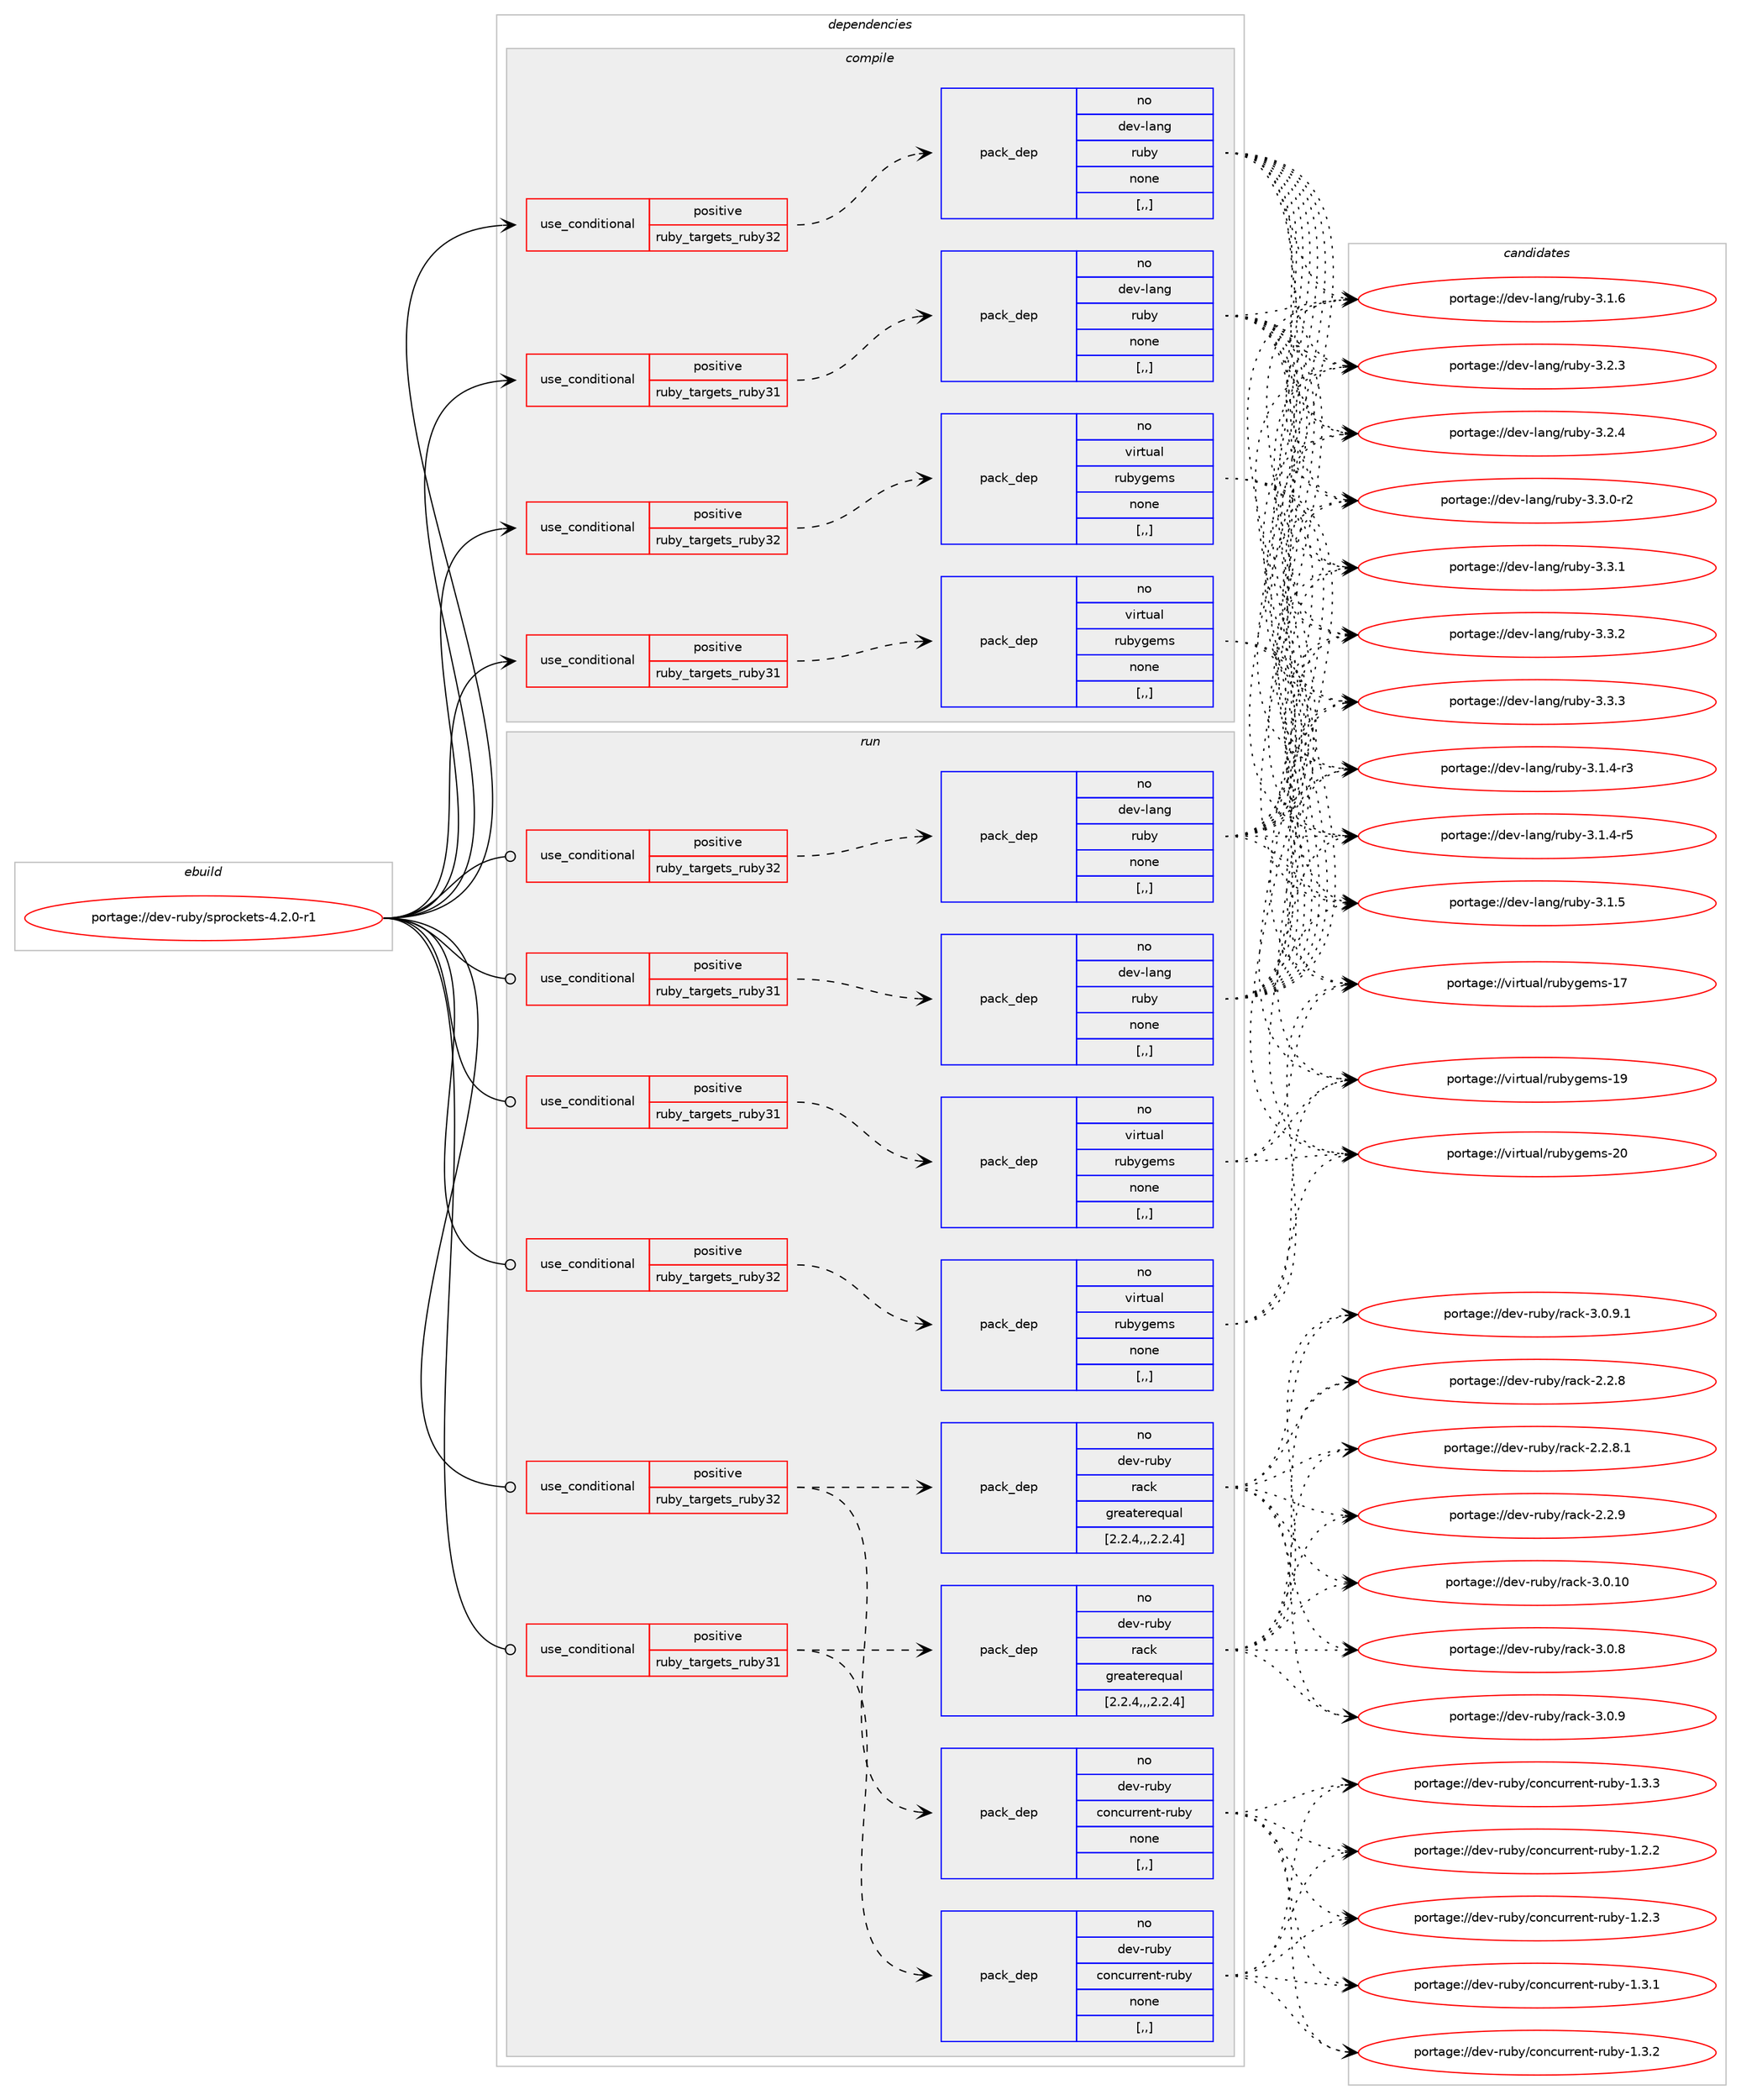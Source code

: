 digraph prolog {

# *************
# Graph options
# *************

newrank=true;
concentrate=true;
compound=true;
graph [rankdir=LR,fontname=Helvetica,fontsize=10,ranksep=1.5];#, ranksep=2.5, nodesep=0.2];
edge  [arrowhead=vee];
node  [fontname=Helvetica,fontsize=10];

# **********
# The ebuild
# **********

subgraph cluster_leftcol {
color=gray;
rank=same;
label=<<i>ebuild</i>>;
id [label="portage://dev-ruby/sprockets-4.2.0-r1", color=red, width=4, href="../dev-ruby/sprockets-4.2.0-r1.svg"];
}

# ****************
# The dependencies
# ****************

subgraph cluster_midcol {
color=gray;
label=<<i>dependencies</i>>;
subgraph cluster_compile {
fillcolor="#eeeeee";
style=filled;
label=<<i>compile</i>>;
subgraph cond55541 {
dependency199794 [label=<<TABLE BORDER="0" CELLBORDER="1" CELLSPACING="0" CELLPADDING="4"><TR><TD ROWSPAN="3" CELLPADDING="10">use_conditional</TD></TR><TR><TD>positive</TD></TR><TR><TD>ruby_targets_ruby31</TD></TR></TABLE>>, shape=none, color=red];
subgraph pack142884 {
dependency199795 [label=<<TABLE BORDER="0" CELLBORDER="1" CELLSPACING="0" CELLPADDING="4" WIDTH="220"><TR><TD ROWSPAN="6" CELLPADDING="30">pack_dep</TD></TR><TR><TD WIDTH="110">no</TD></TR><TR><TD>dev-lang</TD></TR><TR><TD>ruby</TD></TR><TR><TD>none</TD></TR><TR><TD>[,,]</TD></TR></TABLE>>, shape=none, color=blue];
}
dependency199794:e -> dependency199795:w [weight=20,style="dashed",arrowhead="vee"];
}
id:e -> dependency199794:w [weight=20,style="solid",arrowhead="vee"];
subgraph cond55542 {
dependency199796 [label=<<TABLE BORDER="0" CELLBORDER="1" CELLSPACING="0" CELLPADDING="4"><TR><TD ROWSPAN="3" CELLPADDING="10">use_conditional</TD></TR><TR><TD>positive</TD></TR><TR><TD>ruby_targets_ruby31</TD></TR></TABLE>>, shape=none, color=red];
subgraph pack142885 {
dependency199797 [label=<<TABLE BORDER="0" CELLBORDER="1" CELLSPACING="0" CELLPADDING="4" WIDTH="220"><TR><TD ROWSPAN="6" CELLPADDING="30">pack_dep</TD></TR><TR><TD WIDTH="110">no</TD></TR><TR><TD>virtual</TD></TR><TR><TD>rubygems</TD></TR><TR><TD>none</TD></TR><TR><TD>[,,]</TD></TR></TABLE>>, shape=none, color=blue];
}
dependency199796:e -> dependency199797:w [weight=20,style="dashed",arrowhead="vee"];
}
id:e -> dependency199796:w [weight=20,style="solid",arrowhead="vee"];
subgraph cond55543 {
dependency199798 [label=<<TABLE BORDER="0" CELLBORDER="1" CELLSPACING="0" CELLPADDING="4"><TR><TD ROWSPAN="3" CELLPADDING="10">use_conditional</TD></TR><TR><TD>positive</TD></TR><TR><TD>ruby_targets_ruby32</TD></TR></TABLE>>, shape=none, color=red];
subgraph pack142886 {
dependency199799 [label=<<TABLE BORDER="0" CELLBORDER="1" CELLSPACING="0" CELLPADDING="4" WIDTH="220"><TR><TD ROWSPAN="6" CELLPADDING="30">pack_dep</TD></TR><TR><TD WIDTH="110">no</TD></TR><TR><TD>dev-lang</TD></TR><TR><TD>ruby</TD></TR><TR><TD>none</TD></TR><TR><TD>[,,]</TD></TR></TABLE>>, shape=none, color=blue];
}
dependency199798:e -> dependency199799:w [weight=20,style="dashed",arrowhead="vee"];
}
id:e -> dependency199798:w [weight=20,style="solid",arrowhead="vee"];
subgraph cond55544 {
dependency199800 [label=<<TABLE BORDER="0" CELLBORDER="1" CELLSPACING="0" CELLPADDING="4"><TR><TD ROWSPAN="3" CELLPADDING="10">use_conditional</TD></TR><TR><TD>positive</TD></TR><TR><TD>ruby_targets_ruby32</TD></TR></TABLE>>, shape=none, color=red];
subgraph pack142887 {
dependency199801 [label=<<TABLE BORDER="0" CELLBORDER="1" CELLSPACING="0" CELLPADDING="4" WIDTH="220"><TR><TD ROWSPAN="6" CELLPADDING="30">pack_dep</TD></TR><TR><TD WIDTH="110">no</TD></TR><TR><TD>virtual</TD></TR><TR><TD>rubygems</TD></TR><TR><TD>none</TD></TR><TR><TD>[,,]</TD></TR></TABLE>>, shape=none, color=blue];
}
dependency199800:e -> dependency199801:w [weight=20,style="dashed",arrowhead="vee"];
}
id:e -> dependency199800:w [weight=20,style="solid",arrowhead="vee"];
}
subgraph cluster_compileandrun {
fillcolor="#eeeeee";
style=filled;
label=<<i>compile and run</i>>;
}
subgraph cluster_run {
fillcolor="#eeeeee";
style=filled;
label=<<i>run</i>>;
subgraph cond55545 {
dependency199802 [label=<<TABLE BORDER="0" CELLBORDER="1" CELLSPACING="0" CELLPADDING="4"><TR><TD ROWSPAN="3" CELLPADDING="10">use_conditional</TD></TR><TR><TD>positive</TD></TR><TR><TD>ruby_targets_ruby31</TD></TR></TABLE>>, shape=none, color=red];
subgraph pack142888 {
dependency199803 [label=<<TABLE BORDER="0" CELLBORDER="1" CELLSPACING="0" CELLPADDING="4" WIDTH="220"><TR><TD ROWSPAN="6" CELLPADDING="30">pack_dep</TD></TR><TR><TD WIDTH="110">no</TD></TR><TR><TD>dev-lang</TD></TR><TR><TD>ruby</TD></TR><TR><TD>none</TD></TR><TR><TD>[,,]</TD></TR></TABLE>>, shape=none, color=blue];
}
dependency199802:e -> dependency199803:w [weight=20,style="dashed",arrowhead="vee"];
}
id:e -> dependency199802:w [weight=20,style="solid",arrowhead="odot"];
subgraph cond55546 {
dependency199804 [label=<<TABLE BORDER="0" CELLBORDER="1" CELLSPACING="0" CELLPADDING="4"><TR><TD ROWSPAN="3" CELLPADDING="10">use_conditional</TD></TR><TR><TD>positive</TD></TR><TR><TD>ruby_targets_ruby31</TD></TR></TABLE>>, shape=none, color=red];
subgraph pack142889 {
dependency199805 [label=<<TABLE BORDER="0" CELLBORDER="1" CELLSPACING="0" CELLPADDING="4" WIDTH="220"><TR><TD ROWSPAN="6" CELLPADDING="30">pack_dep</TD></TR><TR><TD WIDTH="110">no</TD></TR><TR><TD>dev-ruby</TD></TR><TR><TD>concurrent-ruby</TD></TR><TR><TD>none</TD></TR><TR><TD>[,,]</TD></TR></TABLE>>, shape=none, color=blue];
}
dependency199804:e -> dependency199805:w [weight=20,style="dashed",arrowhead="vee"];
subgraph pack142890 {
dependency199806 [label=<<TABLE BORDER="0" CELLBORDER="1" CELLSPACING="0" CELLPADDING="4" WIDTH="220"><TR><TD ROWSPAN="6" CELLPADDING="30">pack_dep</TD></TR><TR><TD WIDTH="110">no</TD></TR><TR><TD>dev-ruby</TD></TR><TR><TD>rack</TD></TR><TR><TD>greaterequal</TD></TR><TR><TD>[2.2.4,,,2.2.4]</TD></TR></TABLE>>, shape=none, color=blue];
}
dependency199804:e -> dependency199806:w [weight=20,style="dashed",arrowhead="vee"];
}
id:e -> dependency199804:w [weight=20,style="solid",arrowhead="odot"];
subgraph cond55547 {
dependency199807 [label=<<TABLE BORDER="0" CELLBORDER="1" CELLSPACING="0" CELLPADDING="4"><TR><TD ROWSPAN="3" CELLPADDING="10">use_conditional</TD></TR><TR><TD>positive</TD></TR><TR><TD>ruby_targets_ruby31</TD></TR></TABLE>>, shape=none, color=red];
subgraph pack142891 {
dependency199808 [label=<<TABLE BORDER="0" CELLBORDER="1" CELLSPACING="0" CELLPADDING="4" WIDTH="220"><TR><TD ROWSPAN="6" CELLPADDING="30">pack_dep</TD></TR><TR><TD WIDTH="110">no</TD></TR><TR><TD>virtual</TD></TR><TR><TD>rubygems</TD></TR><TR><TD>none</TD></TR><TR><TD>[,,]</TD></TR></TABLE>>, shape=none, color=blue];
}
dependency199807:e -> dependency199808:w [weight=20,style="dashed",arrowhead="vee"];
}
id:e -> dependency199807:w [weight=20,style="solid",arrowhead="odot"];
subgraph cond55548 {
dependency199809 [label=<<TABLE BORDER="0" CELLBORDER="1" CELLSPACING="0" CELLPADDING="4"><TR><TD ROWSPAN="3" CELLPADDING="10">use_conditional</TD></TR><TR><TD>positive</TD></TR><TR><TD>ruby_targets_ruby32</TD></TR></TABLE>>, shape=none, color=red];
subgraph pack142892 {
dependency199810 [label=<<TABLE BORDER="0" CELLBORDER="1" CELLSPACING="0" CELLPADDING="4" WIDTH="220"><TR><TD ROWSPAN="6" CELLPADDING="30">pack_dep</TD></TR><TR><TD WIDTH="110">no</TD></TR><TR><TD>dev-lang</TD></TR><TR><TD>ruby</TD></TR><TR><TD>none</TD></TR><TR><TD>[,,]</TD></TR></TABLE>>, shape=none, color=blue];
}
dependency199809:e -> dependency199810:w [weight=20,style="dashed",arrowhead="vee"];
}
id:e -> dependency199809:w [weight=20,style="solid",arrowhead="odot"];
subgraph cond55549 {
dependency199811 [label=<<TABLE BORDER="0" CELLBORDER="1" CELLSPACING="0" CELLPADDING="4"><TR><TD ROWSPAN="3" CELLPADDING="10">use_conditional</TD></TR><TR><TD>positive</TD></TR><TR><TD>ruby_targets_ruby32</TD></TR></TABLE>>, shape=none, color=red];
subgraph pack142893 {
dependency199812 [label=<<TABLE BORDER="0" CELLBORDER="1" CELLSPACING="0" CELLPADDING="4" WIDTH="220"><TR><TD ROWSPAN="6" CELLPADDING="30">pack_dep</TD></TR><TR><TD WIDTH="110">no</TD></TR><TR><TD>dev-ruby</TD></TR><TR><TD>concurrent-ruby</TD></TR><TR><TD>none</TD></TR><TR><TD>[,,]</TD></TR></TABLE>>, shape=none, color=blue];
}
dependency199811:e -> dependency199812:w [weight=20,style="dashed",arrowhead="vee"];
subgraph pack142894 {
dependency199813 [label=<<TABLE BORDER="0" CELLBORDER="1" CELLSPACING="0" CELLPADDING="4" WIDTH="220"><TR><TD ROWSPAN="6" CELLPADDING="30">pack_dep</TD></TR><TR><TD WIDTH="110">no</TD></TR><TR><TD>dev-ruby</TD></TR><TR><TD>rack</TD></TR><TR><TD>greaterequal</TD></TR><TR><TD>[2.2.4,,,2.2.4]</TD></TR></TABLE>>, shape=none, color=blue];
}
dependency199811:e -> dependency199813:w [weight=20,style="dashed",arrowhead="vee"];
}
id:e -> dependency199811:w [weight=20,style="solid",arrowhead="odot"];
subgraph cond55550 {
dependency199814 [label=<<TABLE BORDER="0" CELLBORDER="1" CELLSPACING="0" CELLPADDING="4"><TR><TD ROWSPAN="3" CELLPADDING="10">use_conditional</TD></TR><TR><TD>positive</TD></TR><TR><TD>ruby_targets_ruby32</TD></TR></TABLE>>, shape=none, color=red];
subgraph pack142895 {
dependency199815 [label=<<TABLE BORDER="0" CELLBORDER="1" CELLSPACING="0" CELLPADDING="4" WIDTH="220"><TR><TD ROWSPAN="6" CELLPADDING="30">pack_dep</TD></TR><TR><TD WIDTH="110">no</TD></TR><TR><TD>virtual</TD></TR><TR><TD>rubygems</TD></TR><TR><TD>none</TD></TR><TR><TD>[,,]</TD></TR></TABLE>>, shape=none, color=blue];
}
dependency199814:e -> dependency199815:w [weight=20,style="dashed",arrowhead="vee"];
}
id:e -> dependency199814:w [weight=20,style="solid",arrowhead="odot"];
}
}

# **************
# The candidates
# **************

subgraph cluster_choices {
rank=same;
color=gray;
label=<<i>candidates</i>>;

subgraph choice142884 {
color=black;
nodesep=1;
choice100101118451089711010347114117981214551464946524511451 [label="portage://dev-lang/ruby-3.1.4-r3", color=red, width=4,href="../dev-lang/ruby-3.1.4-r3.svg"];
choice100101118451089711010347114117981214551464946524511453 [label="portage://dev-lang/ruby-3.1.4-r5", color=red, width=4,href="../dev-lang/ruby-3.1.4-r5.svg"];
choice10010111845108971101034711411798121455146494653 [label="portage://dev-lang/ruby-3.1.5", color=red, width=4,href="../dev-lang/ruby-3.1.5.svg"];
choice10010111845108971101034711411798121455146494654 [label="portage://dev-lang/ruby-3.1.6", color=red, width=4,href="../dev-lang/ruby-3.1.6.svg"];
choice10010111845108971101034711411798121455146504651 [label="portage://dev-lang/ruby-3.2.3", color=red, width=4,href="../dev-lang/ruby-3.2.3.svg"];
choice10010111845108971101034711411798121455146504652 [label="portage://dev-lang/ruby-3.2.4", color=red, width=4,href="../dev-lang/ruby-3.2.4.svg"];
choice100101118451089711010347114117981214551465146484511450 [label="portage://dev-lang/ruby-3.3.0-r2", color=red, width=4,href="../dev-lang/ruby-3.3.0-r2.svg"];
choice10010111845108971101034711411798121455146514649 [label="portage://dev-lang/ruby-3.3.1", color=red, width=4,href="../dev-lang/ruby-3.3.1.svg"];
choice10010111845108971101034711411798121455146514650 [label="portage://dev-lang/ruby-3.3.2", color=red, width=4,href="../dev-lang/ruby-3.3.2.svg"];
choice10010111845108971101034711411798121455146514651 [label="portage://dev-lang/ruby-3.3.3", color=red, width=4,href="../dev-lang/ruby-3.3.3.svg"];
dependency199795:e -> choice100101118451089711010347114117981214551464946524511451:w [style=dotted,weight="100"];
dependency199795:e -> choice100101118451089711010347114117981214551464946524511453:w [style=dotted,weight="100"];
dependency199795:e -> choice10010111845108971101034711411798121455146494653:w [style=dotted,weight="100"];
dependency199795:e -> choice10010111845108971101034711411798121455146494654:w [style=dotted,weight="100"];
dependency199795:e -> choice10010111845108971101034711411798121455146504651:w [style=dotted,weight="100"];
dependency199795:e -> choice10010111845108971101034711411798121455146504652:w [style=dotted,weight="100"];
dependency199795:e -> choice100101118451089711010347114117981214551465146484511450:w [style=dotted,weight="100"];
dependency199795:e -> choice10010111845108971101034711411798121455146514649:w [style=dotted,weight="100"];
dependency199795:e -> choice10010111845108971101034711411798121455146514650:w [style=dotted,weight="100"];
dependency199795:e -> choice10010111845108971101034711411798121455146514651:w [style=dotted,weight="100"];
}
subgraph choice142885 {
color=black;
nodesep=1;
choice118105114116117971084711411798121103101109115454955 [label="portage://virtual/rubygems-17", color=red, width=4,href="../virtual/rubygems-17.svg"];
choice118105114116117971084711411798121103101109115454957 [label="portage://virtual/rubygems-19", color=red, width=4,href="../virtual/rubygems-19.svg"];
choice118105114116117971084711411798121103101109115455048 [label="portage://virtual/rubygems-20", color=red, width=4,href="../virtual/rubygems-20.svg"];
dependency199797:e -> choice118105114116117971084711411798121103101109115454955:w [style=dotted,weight="100"];
dependency199797:e -> choice118105114116117971084711411798121103101109115454957:w [style=dotted,weight="100"];
dependency199797:e -> choice118105114116117971084711411798121103101109115455048:w [style=dotted,weight="100"];
}
subgraph choice142886 {
color=black;
nodesep=1;
choice100101118451089711010347114117981214551464946524511451 [label="portage://dev-lang/ruby-3.1.4-r3", color=red, width=4,href="../dev-lang/ruby-3.1.4-r3.svg"];
choice100101118451089711010347114117981214551464946524511453 [label="portage://dev-lang/ruby-3.1.4-r5", color=red, width=4,href="../dev-lang/ruby-3.1.4-r5.svg"];
choice10010111845108971101034711411798121455146494653 [label="portage://dev-lang/ruby-3.1.5", color=red, width=4,href="../dev-lang/ruby-3.1.5.svg"];
choice10010111845108971101034711411798121455146494654 [label="portage://dev-lang/ruby-3.1.6", color=red, width=4,href="../dev-lang/ruby-3.1.6.svg"];
choice10010111845108971101034711411798121455146504651 [label="portage://dev-lang/ruby-3.2.3", color=red, width=4,href="../dev-lang/ruby-3.2.3.svg"];
choice10010111845108971101034711411798121455146504652 [label="portage://dev-lang/ruby-3.2.4", color=red, width=4,href="../dev-lang/ruby-3.2.4.svg"];
choice100101118451089711010347114117981214551465146484511450 [label="portage://dev-lang/ruby-3.3.0-r2", color=red, width=4,href="../dev-lang/ruby-3.3.0-r2.svg"];
choice10010111845108971101034711411798121455146514649 [label="portage://dev-lang/ruby-3.3.1", color=red, width=4,href="../dev-lang/ruby-3.3.1.svg"];
choice10010111845108971101034711411798121455146514650 [label="portage://dev-lang/ruby-3.3.2", color=red, width=4,href="../dev-lang/ruby-3.3.2.svg"];
choice10010111845108971101034711411798121455146514651 [label="portage://dev-lang/ruby-3.3.3", color=red, width=4,href="../dev-lang/ruby-3.3.3.svg"];
dependency199799:e -> choice100101118451089711010347114117981214551464946524511451:w [style=dotted,weight="100"];
dependency199799:e -> choice100101118451089711010347114117981214551464946524511453:w [style=dotted,weight="100"];
dependency199799:e -> choice10010111845108971101034711411798121455146494653:w [style=dotted,weight="100"];
dependency199799:e -> choice10010111845108971101034711411798121455146494654:w [style=dotted,weight="100"];
dependency199799:e -> choice10010111845108971101034711411798121455146504651:w [style=dotted,weight="100"];
dependency199799:e -> choice10010111845108971101034711411798121455146504652:w [style=dotted,weight="100"];
dependency199799:e -> choice100101118451089711010347114117981214551465146484511450:w [style=dotted,weight="100"];
dependency199799:e -> choice10010111845108971101034711411798121455146514649:w [style=dotted,weight="100"];
dependency199799:e -> choice10010111845108971101034711411798121455146514650:w [style=dotted,weight="100"];
dependency199799:e -> choice10010111845108971101034711411798121455146514651:w [style=dotted,weight="100"];
}
subgraph choice142887 {
color=black;
nodesep=1;
choice118105114116117971084711411798121103101109115454955 [label="portage://virtual/rubygems-17", color=red, width=4,href="../virtual/rubygems-17.svg"];
choice118105114116117971084711411798121103101109115454957 [label="portage://virtual/rubygems-19", color=red, width=4,href="../virtual/rubygems-19.svg"];
choice118105114116117971084711411798121103101109115455048 [label="portage://virtual/rubygems-20", color=red, width=4,href="../virtual/rubygems-20.svg"];
dependency199801:e -> choice118105114116117971084711411798121103101109115454955:w [style=dotted,weight="100"];
dependency199801:e -> choice118105114116117971084711411798121103101109115454957:w [style=dotted,weight="100"];
dependency199801:e -> choice118105114116117971084711411798121103101109115455048:w [style=dotted,weight="100"];
}
subgraph choice142888 {
color=black;
nodesep=1;
choice100101118451089711010347114117981214551464946524511451 [label="portage://dev-lang/ruby-3.1.4-r3", color=red, width=4,href="../dev-lang/ruby-3.1.4-r3.svg"];
choice100101118451089711010347114117981214551464946524511453 [label="portage://dev-lang/ruby-3.1.4-r5", color=red, width=4,href="../dev-lang/ruby-3.1.4-r5.svg"];
choice10010111845108971101034711411798121455146494653 [label="portage://dev-lang/ruby-3.1.5", color=red, width=4,href="../dev-lang/ruby-3.1.5.svg"];
choice10010111845108971101034711411798121455146494654 [label="portage://dev-lang/ruby-3.1.6", color=red, width=4,href="../dev-lang/ruby-3.1.6.svg"];
choice10010111845108971101034711411798121455146504651 [label="portage://dev-lang/ruby-3.2.3", color=red, width=4,href="../dev-lang/ruby-3.2.3.svg"];
choice10010111845108971101034711411798121455146504652 [label="portage://dev-lang/ruby-3.2.4", color=red, width=4,href="../dev-lang/ruby-3.2.4.svg"];
choice100101118451089711010347114117981214551465146484511450 [label="portage://dev-lang/ruby-3.3.0-r2", color=red, width=4,href="../dev-lang/ruby-3.3.0-r2.svg"];
choice10010111845108971101034711411798121455146514649 [label="portage://dev-lang/ruby-3.3.1", color=red, width=4,href="../dev-lang/ruby-3.3.1.svg"];
choice10010111845108971101034711411798121455146514650 [label="portage://dev-lang/ruby-3.3.2", color=red, width=4,href="../dev-lang/ruby-3.3.2.svg"];
choice10010111845108971101034711411798121455146514651 [label="portage://dev-lang/ruby-3.3.3", color=red, width=4,href="../dev-lang/ruby-3.3.3.svg"];
dependency199803:e -> choice100101118451089711010347114117981214551464946524511451:w [style=dotted,weight="100"];
dependency199803:e -> choice100101118451089711010347114117981214551464946524511453:w [style=dotted,weight="100"];
dependency199803:e -> choice10010111845108971101034711411798121455146494653:w [style=dotted,weight="100"];
dependency199803:e -> choice10010111845108971101034711411798121455146494654:w [style=dotted,weight="100"];
dependency199803:e -> choice10010111845108971101034711411798121455146504651:w [style=dotted,weight="100"];
dependency199803:e -> choice10010111845108971101034711411798121455146504652:w [style=dotted,weight="100"];
dependency199803:e -> choice100101118451089711010347114117981214551465146484511450:w [style=dotted,weight="100"];
dependency199803:e -> choice10010111845108971101034711411798121455146514649:w [style=dotted,weight="100"];
dependency199803:e -> choice10010111845108971101034711411798121455146514650:w [style=dotted,weight="100"];
dependency199803:e -> choice10010111845108971101034711411798121455146514651:w [style=dotted,weight="100"];
}
subgraph choice142889 {
color=black;
nodesep=1;
choice10010111845114117981214799111110991171141141011101164511411798121454946504650 [label="portage://dev-ruby/concurrent-ruby-1.2.2", color=red, width=4,href="../dev-ruby/concurrent-ruby-1.2.2.svg"];
choice10010111845114117981214799111110991171141141011101164511411798121454946504651 [label="portage://dev-ruby/concurrent-ruby-1.2.3", color=red, width=4,href="../dev-ruby/concurrent-ruby-1.2.3.svg"];
choice10010111845114117981214799111110991171141141011101164511411798121454946514649 [label="portage://dev-ruby/concurrent-ruby-1.3.1", color=red, width=4,href="../dev-ruby/concurrent-ruby-1.3.1.svg"];
choice10010111845114117981214799111110991171141141011101164511411798121454946514650 [label="portage://dev-ruby/concurrent-ruby-1.3.2", color=red, width=4,href="../dev-ruby/concurrent-ruby-1.3.2.svg"];
choice10010111845114117981214799111110991171141141011101164511411798121454946514651 [label="portage://dev-ruby/concurrent-ruby-1.3.3", color=red, width=4,href="../dev-ruby/concurrent-ruby-1.3.3.svg"];
dependency199805:e -> choice10010111845114117981214799111110991171141141011101164511411798121454946504650:w [style=dotted,weight="100"];
dependency199805:e -> choice10010111845114117981214799111110991171141141011101164511411798121454946504651:w [style=dotted,weight="100"];
dependency199805:e -> choice10010111845114117981214799111110991171141141011101164511411798121454946514649:w [style=dotted,weight="100"];
dependency199805:e -> choice10010111845114117981214799111110991171141141011101164511411798121454946514650:w [style=dotted,weight="100"];
dependency199805:e -> choice10010111845114117981214799111110991171141141011101164511411798121454946514651:w [style=dotted,weight="100"];
}
subgraph choice142890 {
color=black;
nodesep=1;
choice1001011184511411798121471149799107455046504656 [label="portage://dev-ruby/rack-2.2.8", color=red, width=4,href="../dev-ruby/rack-2.2.8.svg"];
choice10010111845114117981214711497991074550465046564649 [label="portage://dev-ruby/rack-2.2.8.1", color=red, width=4,href="../dev-ruby/rack-2.2.8.1.svg"];
choice1001011184511411798121471149799107455046504657 [label="portage://dev-ruby/rack-2.2.9", color=red, width=4,href="../dev-ruby/rack-2.2.9.svg"];
choice100101118451141179812147114979910745514648464948 [label="portage://dev-ruby/rack-3.0.10", color=red, width=4,href="../dev-ruby/rack-3.0.10.svg"];
choice1001011184511411798121471149799107455146484656 [label="portage://dev-ruby/rack-3.0.8", color=red, width=4,href="../dev-ruby/rack-3.0.8.svg"];
choice1001011184511411798121471149799107455146484657 [label="portage://dev-ruby/rack-3.0.9", color=red, width=4,href="../dev-ruby/rack-3.0.9.svg"];
choice10010111845114117981214711497991074551464846574649 [label="portage://dev-ruby/rack-3.0.9.1", color=red, width=4,href="../dev-ruby/rack-3.0.9.1.svg"];
dependency199806:e -> choice1001011184511411798121471149799107455046504656:w [style=dotted,weight="100"];
dependency199806:e -> choice10010111845114117981214711497991074550465046564649:w [style=dotted,weight="100"];
dependency199806:e -> choice1001011184511411798121471149799107455046504657:w [style=dotted,weight="100"];
dependency199806:e -> choice100101118451141179812147114979910745514648464948:w [style=dotted,weight="100"];
dependency199806:e -> choice1001011184511411798121471149799107455146484656:w [style=dotted,weight="100"];
dependency199806:e -> choice1001011184511411798121471149799107455146484657:w [style=dotted,weight="100"];
dependency199806:e -> choice10010111845114117981214711497991074551464846574649:w [style=dotted,weight="100"];
}
subgraph choice142891 {
color=black;
nodesep=1;
choice118105114116117971084711411798121103101109115454955 [label="portage://virtual/rubygems-17", color=red, width=4,href="../virtual/rubygems-17.svg"];
choice118105114116117971084711411798121103101109115454957 [label="portage://virtual/rubygems-19", color=red, width=4,href="../virtual/rubygems-19.svg"];
choice118105114116117971084711411798121103101109115455048 [label="portage://virtual/rubygems-20", color=red, width=4,href="../virtual/rubygems-20.svg"];
dependency199808:e -> choice118105114116117971084711411798121103101109115454955:w [style=dotted,weight="100"];
dependency199808:e -> choice118105114116117971084711411798121103101109115454957:w [style=dotted,weight="100"];
dependency199808:e -> choice118105114116117971084711411798121103101109115455048:w [style=dotted,weight="100"];
}
subgraph choice142892 {
color=black;
nodesep=1;
choice100101118451089711010347114117981214551464946524511451 [label="portage://dev-lang/ruby-3.1.4-r3", color=red, width=4,href="../dev-lang/ruby-3.1.4-r3.svg"];
choice100101118451089711010347114117981214551464946524511453 [label="portage://dev-lang/ruby-3.1.4-r5", color=red, width=4,href="../dev-lang/ruby-3.1.4-r5.svg"];
choice10010111845108971101034711411798121455146494653 [label="portage://dev-lang/ruby-3.1.5", color=red, width=4,href="../dev-lang/ruby-3.1.5.svg"];
choice10010111845108971101034711411798121455146494654 [label="portage://dev-lang/ruby-3.1.6", color=red, width=4,href="../dev-lang/ruby-3.1.6.svg"];
choice10010111845108971101034711411798121455146504651 [label="portage://dev-lang/ruby-3.2.3", color=red, width=4,href="../dev-lang/ruby-3.2.3.svg"];
choice10010111845108971101034711411798121455146504652 [label="portage://dev-lang/ruby-3.2.4", color=red, width=4,href="../dev-lang/ruby-3.2.4.svg"];
choice100101118451089711010347114117981214551465146484511450 [label="portage://dev-lang/ruby-3.3.0-r2", color=red, width=4,href="../dev-lang/ruby-3.3.0-r2.svg"];
choice10010111845108971101034711411798121455146514649 [label="portage://dev-lang/ruby-3.3.1", color=red, width=4,href="../dev-lang/ruby-3.3.1.svg"];
choice10010111845108971101034711411798121455146514650 [label="portage://dev-lang/ruby-3.3.2", color=red, width=4,href="../dev-lang/ruby-3.3.2.svg"];
choice10010111845108971101034711411798121455146514651 [label="portage://dev-lang/ruby-3.3.3", color=red, width=4,href="../dev-lang/ruby-3.3.3.svg"];
dependency199810:e -> choice100101118451089711010347114117981214551464946524511451:w [style=dotted,weight="100"];
dependency199810:e -> choice100101118451089711010347114117981214551464946524511453:w [style=dotted,weight="100"];
dependency199810:e -> choice10010111845108971101034711411798121455146494653:w [style=dotted,weight="100"];
dependency199810:e -> choice10010111845108971101034711411798121455146494654:w [style=dotted,weight="100"];
dependency199810:e -> choice10010111845108971101034711411798121455146504651:w [style=dotted,weight="100"];
dependency199810:e -> choice10010111845108971101034711411798121455146504652:w [style=dotted,weight="100"];
dependency199810:e -> choice100101118451089711010347114117981214551465146484511450:w [style=dotted,weight="100"];
dependency199810:e -> choice10010111845108971101034711411798121455146514649:w [style=dotted,weight="100"];
dependency199810:e -> choice10010111845108971101034711411798121455146514650:w [style=dotted,weight="100"];
dependency199810:e -> choice10010111845108971101034711411798121455146514651:w [style=dotted,weight="100"];
}
subgraph choice142893 {
color=black;
nodesep=1;
choice10010111845114117981214799111110991171141141011101164511411798121454946504650 [label="portage://dev-ruby/concurrent-ruby-1.2.2", color=red, width=4,href="../dev-ruby/concurrent-ruby-1.2.2.svg"];
choice10010111845114117981214799111110991171141141011101164511411798121454946504651 [label="portage://dev-ruby/concurrent-ruby-1.2.3", color=red, width=4,href="../dev-ruby/concurrent-ruby-1.2.3.svg"];
choice10010111845114117981214799111110991171141141011101164511411798121454946514649 [label="portage://dev-ruby/concurrent-ruby-1.3.1", color=red, width=4,href="../dev-ruby/concurrent-ruby-1.3.1.svg"];
choice10010111845114117981214799111110991171141141011101164511411798121454946514650 [label="portage://dev-ruby/concurrent-ruby-1.3.2", color=red, width=4,href="../dev-ruby/concurrent-ruby-1.3.2.svg"];
choice10010111845114117981214799111110991171141141011101164511411798121454946514651 [label="portage://dev-ruby/concurrent-ruby-1.3.3", color=red, width=4,href="../dev-ruby/concurrent-ruby-1.3.3.svg"];
dependency199812:e -> choice10010111845114117981214799111110991171141141011101164511411798121454946504650:w [style=dotted,weight="100"];
dependency199812:e -> choice10010111845114117981214799111110991171141141011101164511411798121454946504651:w [style=dotted,weight="100"];
dependency199812:e -> choice10010111845114117981214799111110991171141141011101164511411798121454946514649:w [style=dotted,weight="100"];
dependency199812:e -> choice10010111845114117981214799111110991171141141011101164511411798121454946514650:w [style=dotted,weight="100"];
dependency199812:e -> choice10010111845114117981214799111110991171141141011101164511411798121454946514651:w [style=dotted,weight="100"];
}
subgraph choice142894 {
color=black;
nodesep=1;
choice1001011184511411798121471149799107455046504656 [label="portage://dev-ruby/rack-2.2.8", color=red, width=4,href="../dev-ruby/rack-2.2.8.svg"];
choice10010111845114117981214711497991074550465046564649 [label="portage://dev-ruby/rack-2.2.8.1", color=red, width=4,href="../dev-ruby/rack-2.2.8.1.svg"];
choice1001011184511411798121471149799107455046504657 [label="portage://dev-ruby/rack-2.2.9", color=red, width=4,href="../dev-ruby/rack-2.2.9.svg"];
choice100101118451141179812147114979910745514648464948 [label="portage://dev-ruby/rack-3.0.10", color=red, width=4,href="../dev-ruby/rack-3.0.10.svg"];
choice1001011184511411798121471149799107455146484656 [label="portage://dev-ruby/rack-3.0.8", color=red, width=4,href="../dev-ruby/rack-3.0.8.svg"];
choice1001011184511411798121471149799107455146484657 [label="portage://dev-ruby/rack-3.0.9", color=red, width=4,href="../dev-ruby/rack-3.0.9.svg"];
choice10010111845114117981214711497991074551464846574649 [label="portage://dev-ruby/rack-3.0.9.1", color=red, width=4,href="../dev-ruby/rack-3.0.9.1.svg"];
dependency199813:e -> choice1001011184511411798121471149799107455046504656:w [style=dotted,weight="100"];
dependency199813:e -> choice10010111845114117981214711497991074550465046564649:w [style=dotted,weight="100"];
dependency199813:e -> choice1001011184511411798121471149799107455046504657:w [style=dotted,weight="100"];
dependency199813:e -> choice100101118451141179812147114979910745514648464948:w [style=dotted,weight="100"];
dependency199813:e -> choice1001011184511411798121471149799107455146484656:w [style=dotted,weight="100"];
dependency199813:e -> choice1001011184511411798121471149799107455146484657:w [style=dotted,weight="100"];
dependency199813:e -> choice10010111845114117981214711497991074551464846574649:w [style=dotted,weight="100"];
}
subgraph choice142895 {
color=black;
nodesep=1;
choice118105114116117971084711411798121103101109115454955 [label="portage://virtual/rubygems-17", color=red, width=4,href="../virtual/rubygems-17.svg"];
choice118105114116117971084711411798121103101109115454957 [label="portage://virtual/rubygems-19", color=red, width=4,href="../virtual/rubygems-19.svg"];
choice118105114116117971084711411798121103101109115455048 [label="portage://virtual/rubygems-20", color=red, width=4,href="../virtual/rubygems-20.svg"];
dependency199815:e -> choice118105114116117971084711411798121103101109115454955:w [style=dotted,weight="100"];
dependency199815:e -> choice118105114116117971084711411798121103101109115454957:w [style=dotted,weight="100"];
dependency199815:e -> choice118105114116117971084711411798121103101109115455048:w [style=dotted,weight="100"];
}
}

}
